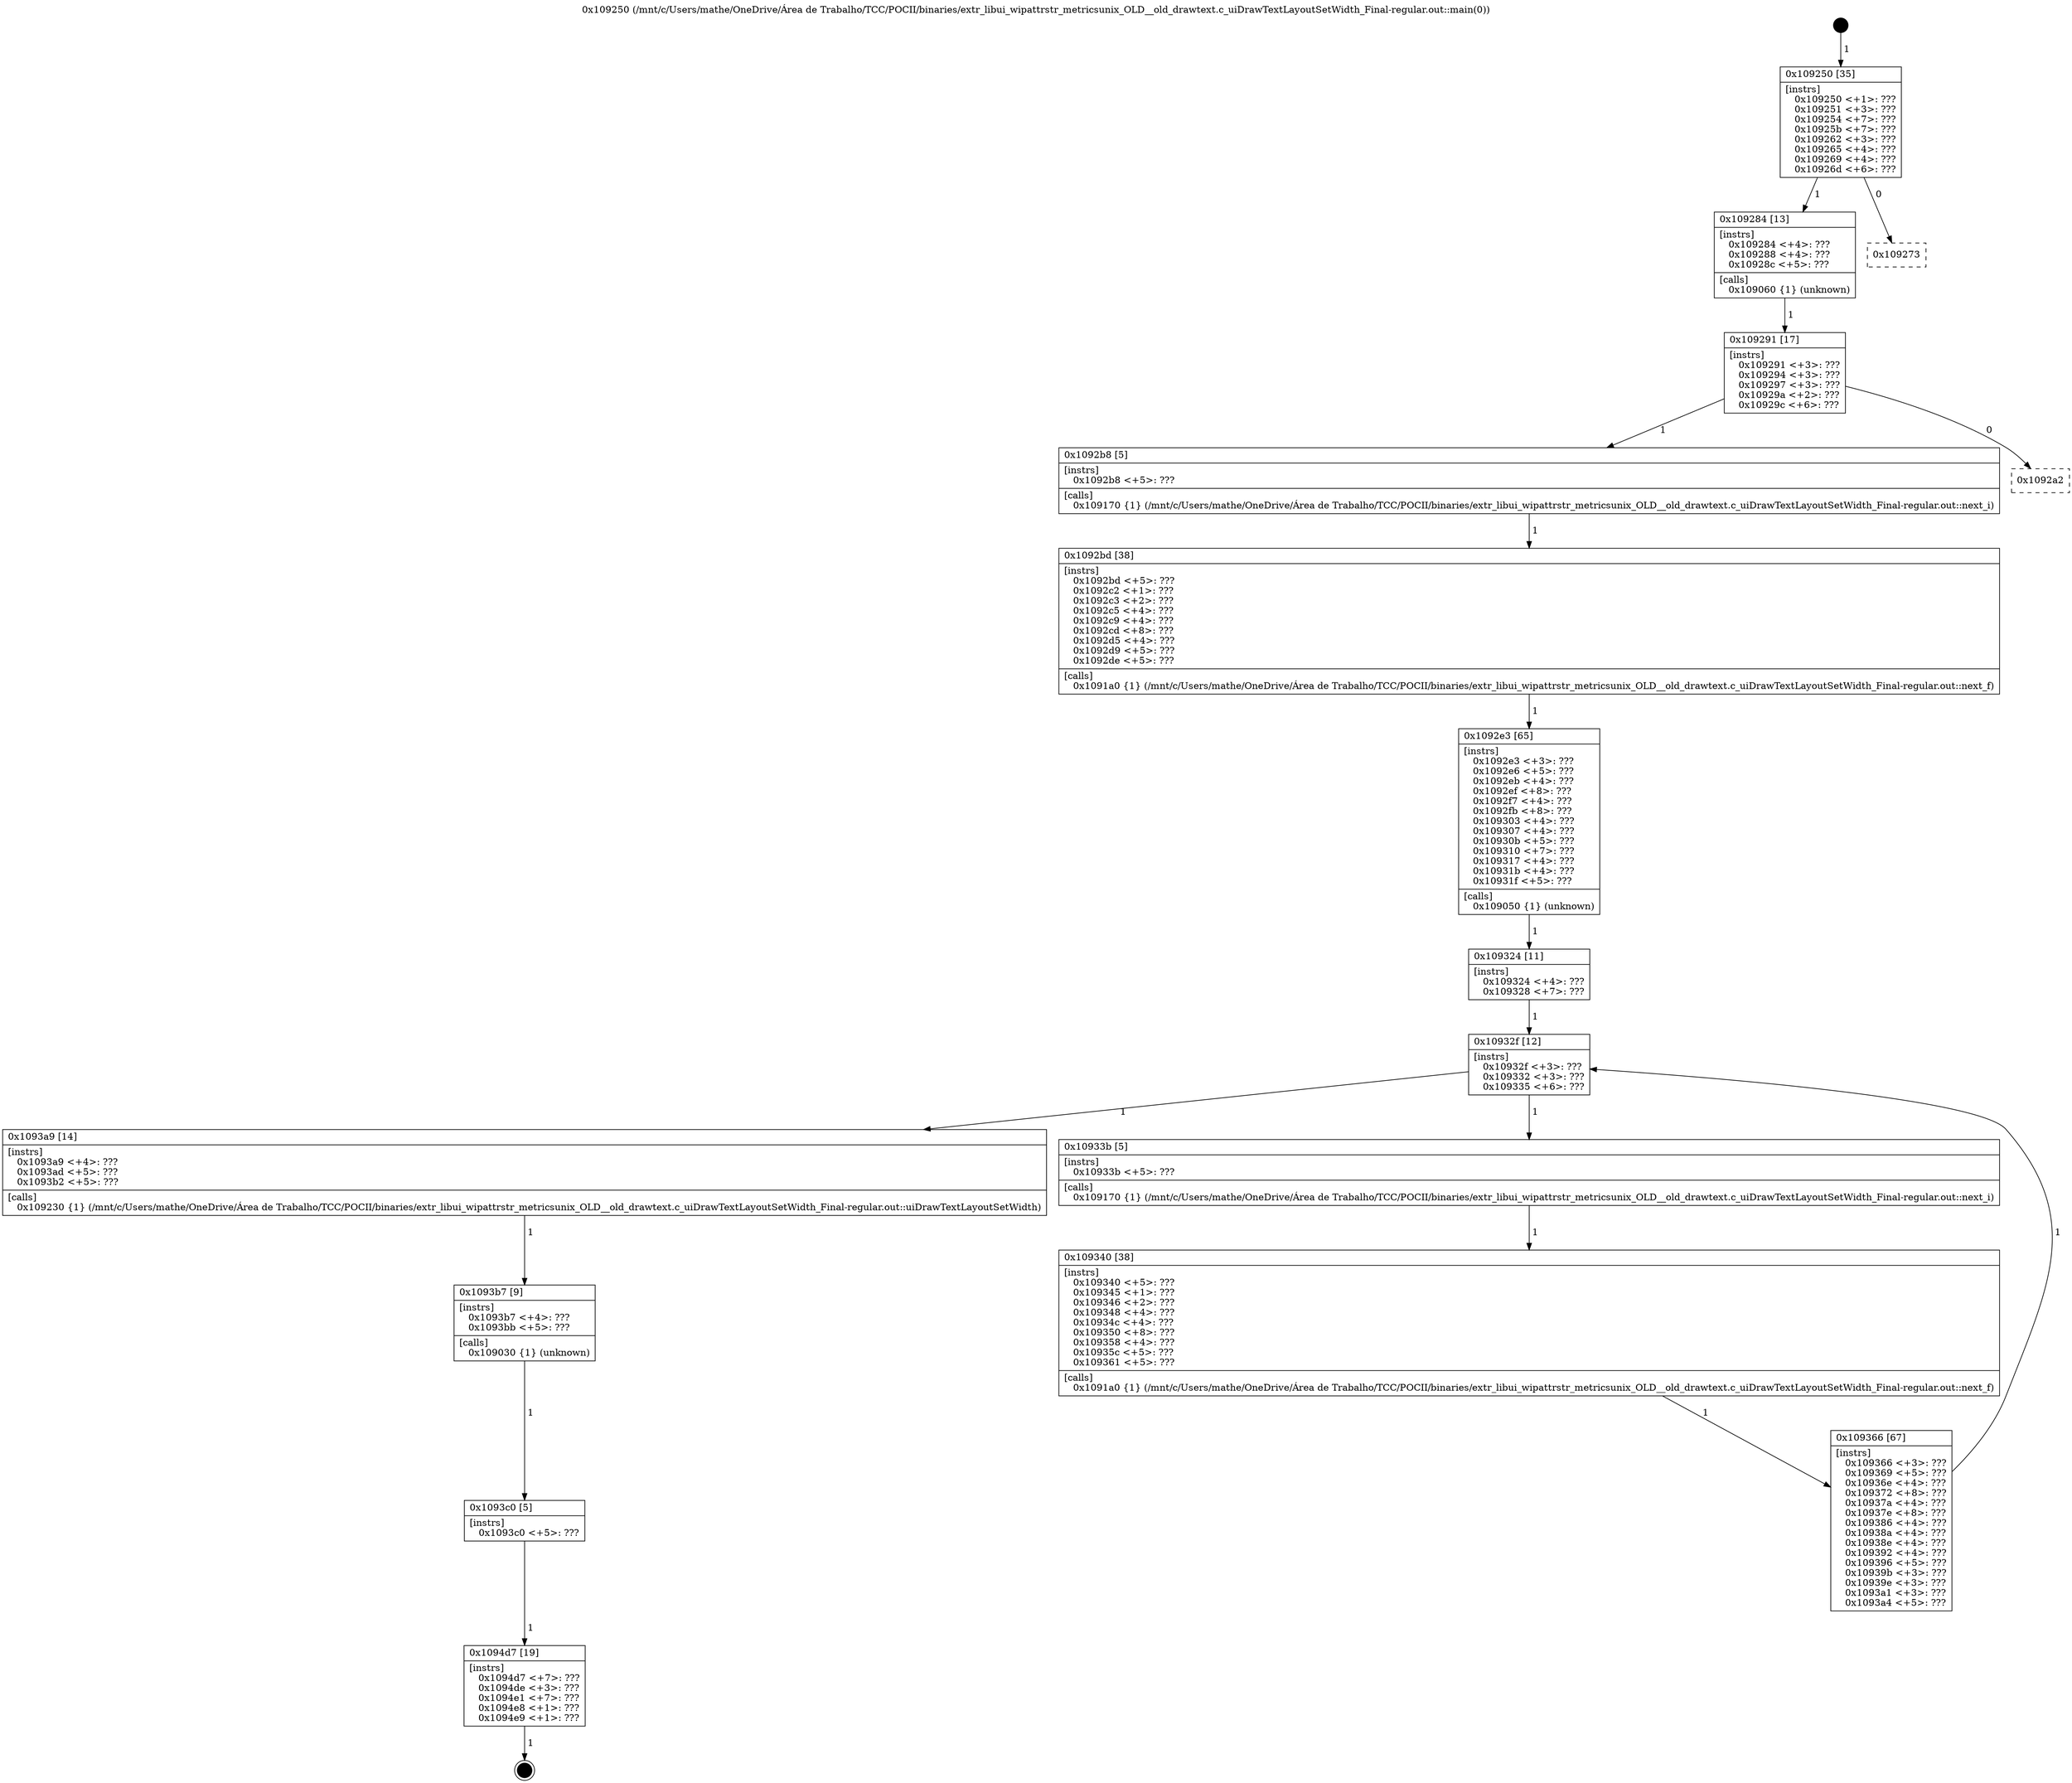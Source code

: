 digraph "0x109250" {
  label = "0x109250 (/mnt/c/Users/mathe/OneDrive/Área de Trabalho/TCC/POCII/binaries/extr_libui_wipattrstr_metricsunix_OLD__old_drawtext.c_uiDrawTextLayoutSetWidth_Final-regular.out::main(0))"
  labelloc = "t"
  node[shape=record]

  Entry [label="",width=0.3,height=0.3,shape=circle,fillcolor=black,style=filled]
  "0x109250" [label="{
     0x109250 [35]\l
     | [instrs]\l
     &nbsp;&nbsp;0x109250 \<+1\>: ???\l
     &nbsp;&nbsp;0x109251 \<+3\>: ???\l
     &nbsp;&nbsp;0x109254 \<+7\>: ???\l
     &nbsp;&nbsp;0x10925b \<+7\>: ???\l
     &nbsp;&nbsp;0x109262 \<+3\>: ???\l
     &nbsp;&nbsp;0x109265 \<+4\>: ???\l
     &nbsp;&nbsp;0x109269 \<+4\>: ???\l
     &nbsp;&nbsp;0x10926d \<+6\>: ???\l
  }"]
  "0x109284" [label="{
     0x109284 [13]\l
     | [instrs]\l
     &nbsp;&nbsp;0x109284 \<+4\>: ???\l
     &nbsp;&nbsp;0x109288 \<+4\>: ???\l
     &nbsp;&nbsp;0x10928c \<+5\>: ???\l
     | [calls]\l
     &nbsp;&nbsp;0x109060 \{1\} (unknown)\l
  }"]
  "0x109273" [label="{
     0x109273\l
  }", style=dashed]
  "0x109291" [label="{
     0x109291 [17]\l
     | [instrs]\l
     &nbsp;&nbsp;0x109291 \<+3\>: ???\l
     &nbsp;&nbsp;0x109294 \<+3\>: ???\l
     &nbsp;&nbsp;0x109297 \<+3\>: ???\l
     &nbsp;&nbsp;0x10929a \<+2\>: ???\l
     &nbsp;&nbsp;0x10929c \<+6\>: ???\l
  }"]
  "0x1092b8" [label="{
     0x1092b8 [5]\l
     | [instrs]\l
     &nbsp;&nbsp;0x1092b8 \<+5\>: ???\l
     | [calls]\l
     &nbsp;&nbsp;0x109170 \{1\} (/mnt/c/Users/mathe/OneDrive/Área de Trabalho/TCC/POCII/binaries/extr_libui_wipattrstr_metricsunix_OLD__old_drawtext.c_uiDrawTextLayoutSetWidth_Final-regular.out::next_i)\l
  }"]
  "0x1092a2" [label="{
     0x1092a2\l
  }", style=dashed]
  "0x1092bd" [label="{
     0x1092bd [38]\l
     | [instrs]\l
     &nbsp;&nbsp;0x1092bd \<+5\>: ???\l
     &nbsp;&nbsp;0x1092c2 \<+1\>: ???\l
     &nbsp;&nbsp;0x1092c3 \<+2\>: ???\l
     &nbsp;&nbsp;0x1092c5 \<+4\>: ???\l
     &nbsp;&nbsp;0x1092c9 \<+4\>: ???\l
     &nbsp;&nbsp;0x1092cd \<+8\>: ???\l
     &nbsp;&nbsp;0x1092d5 \<+4\>: ???\l
     &nbsp;&nbsp;0x1092d9 \<+5\>: ???\l
     &nbsp;&nbsp;0x1092de \<+5\>: ???\l
     | [calls]\l
     &nbsp;&nbsp;0x1091a0 \{1\} (/mnt/c/Users/mathe/OneDrive/Área de Trabalho/TCC/POCII/binaries/extr_libui_wipattrstr_metricsunix_OLD__old_drawtext.c_uiDrawTextLayoutSetWidth_Final-regular.out::next_f)\l
  }"]
  "0x1092e3" [label="{
     0x1092e3 [65]\l
     | [instrs]\l
     &nbsp;&nbsp;0x1092e3 \<+3\>: ???\l
     &nbsp;&nbsp;0x1092e6 \<+5\>: ???\l
     &nbsp;&nbsp;0x1092eb \<+4\>: ???\l
     &nbsp;&nbsp;0x1092ef \<+8\>: ???\l
     &nbsp;&nbsp;0x1092f7 \<+4\>: ???\l
     &nbsp;&nbsp;0x1092fb \<+8\>: ???\l
     &nbsp;&nbsp;0x109303 \<+4\>: ???\l
     &nbsp;&nbsp;0x109307 \<+4\>: ???\l
     &nbsp;&nbsp;0x10930b \<+5\>: ???\l
     &nbsp;&nbsp;0x109310 \<+7\>: ???\l
     &nbsp;&nbsp;0x109317 \<+4\>: ???\l
     &nbsp;&nbsp;0x10931b \<+4\>: ???\l
     &nbsp;&nbsp;0x10931f \<+5\>: ???\l
     | [calls]\l
     &nbsp;&nbsp;0x109050 \{1\} (unknown)\l
  }"]
  "0x10932f" [label="{
     0x10932f [12]\l
     | [instrs]\l
     &nbsp;&nbsp;0x10932f \<+3\>: ???\l
     &nbsp;&nbsp;0x109332 \<+3\>: ???\l
     &nbsp;&nbsp;0x109335 \<+6\>: ???\l
  }"]
  "0x1093a9" [label="{
     0x1093a9 [14]\l
     | [instrs]\l
     &nbsp;&nbsp;0x1093a9 \<+4\>: ???\l
     &nbsp;&nbsp;0x1093ad \<+5\>: ???\l
     &nbsp;&nbsp;0x1093b2 \<+5\>: ???\l
     | [calls]\l
     &nbsp;&nbsp;0x109230 \{1\} (/mnt/c/Users/mathe/OneDrive/Área de Trabalho/TCC/POCII/binaries/extr_libui_wipattrstr_metricsunix_OLD__old_drawtext.c_uiDrawTextLayoutSetWidth_Final-regular.out::uiDrawTextLayoutSetWidth)\l
  }"]
  "0x10933b" [label="{
     0x10933b [5]\l
     | [instrs]\l
     &nbsp;&nbsp;0x10933b \<+5\>: ???\l
     | [calls]\l
     &nbsp;&nbsp;0x109170 \{1\} (/mnt/c/Users/mathe/OneDrive/Área de Trabalho/TCC/POCII/binaries/extr_libui_wipattrstr_metricsunix_OLD__old_drawtext.c_uiDrawTextLayoutSetWidth_Final-regular.out::next_i)\l
  }"]
  "0x109340" [label="{
     0x109340 [38]\l
     | [instrs]\l
     &nbsp;&nbsp;0x109340 \<+5\>: ???\l
     &nbsp;&nbsp;0x109345 \<+1\>: ???\l
     &nbsp;&nbsp;0x109346 \<+2\>: ???\l
     &nbsp;&nbsp;0x109348 \<+4\>: ???\l
     &nbsp;&nbsp;0x10934c \<+4\>: ???\l
     &nbsp;&nbsp;0x109350 \<+8\>: ???\l
     &nbsp;&nbsp;0x109358 \<+4\>: ???\l
     &nbsp;&nbsp;0x10935c \<+5\>: ???\l
     &nbsp;&nbsp;0x109361 \<+5\>: ???\l
     | [calls]\l
     &nbsp;&nbsp;0x1091a0 \{1\} (/mnt/c/Users/mathe/OneDrive/Área de Trabalho/TCC/POCII/binaries/extr_libui_wipattrstr_metricsunix_OLD__old_drawtext.c_uiDrawTextLayoutSetWidth_Final-regular.out::next_f)\l
  }"]
  "0x109366" [label="{
     0x109366 [67]\l
     | [instrs]\l
     &nbsp;&nbsp;0x109366 \<+3\>: ???\l
     &nbsp;&nbsp;0x109369 \<+5\>: ???\l
     &nbsp;&nbsp;0x10936e \<+4\>: ???\l
     &nbsp;&nbsp;0x109372 \<+8\>: ???\l
     &nbsp;&nbsp;0x10937a \<+4\>: ???\l
     &nbsp;&nbsp;0x10937e \<+8\>: ???\l
     &nbsp;&nbsp;0x109386 \<+4\>: ???\l
     &nbsp;&nbsp;0x10938a \<+4\>: ???\l
     &nbsp;&nbsp;0x10938e \<+4\>: ???\l
     &nbsp;&nbsp;0x109392 \<+4\>: ???\l
     &nbsp;&nbsp;0x109396 \<+5\>: ???\l
     &nbsp;&nbsp;0x10939b \<+3\>: ???\l
     &nbsp;&nbsp;0x10939e \<+3\>: ???\l
     &nbsp;&nbsp;0x1093a1 \<+3\>: ???\l
     &nbsp;&nbsp;0x1093a4 \<+5\>: ???\l
  }"]
  "0x109324" [label="{
     0x109324 [11]\l
     | [instrs]\l
     &nbsp;&nbsp;0x109324 \<+4\>: ???\l
     &nbsp;&nbsp;0x109328 \<+7\>: ???\l
  }"]
  "0x1093b7" [label="{
     0x1093b7 [9]\l
     | [instrs]\l
     &nbsp;&nbsp;0x1093b7 \<+4\>: ???\l
     &nbsp;&nbsp;0x1093bb \<+5\>: ???\l
     | [calls]\l
     &nbsp;&nbsp;0x109030 \{1\} (unknown)\l
  }"]
  "0x1093c0" [label="{
     0x1093c0 [5]\l
     | [instrs]\l
     &nbsp;&nbsp;0x1093c0 \<+5\>: ???\l
  }"]
  "0x1094d7" [label="{
     0x1094d7 [19]\l
     | [instrs]\l
     &nbsp;&nbsp;0x1094d7 \<+7\>: ???\l
     &nbsp;&nbsp;0x1094de \<+3\>: ???\l
     &nbsp;&nbsp;0x1094e1 \<+7\>: ???\l
     &nbsp;&nbsp;0x1094e8 \<+1\>: ???\l
     &nbsp;&nbsp;0x1094e9 \<+1\>: ???\l
  }"]
  Exit [label="",width=0.3,height=0.3,shape=circle,fillcolor=black,style=filled,peripheries=2]
  Entry -> "0x109250" [label=" 1"]
  "0x109250" -> "0x109284" [label=" 1"]
  "0x109250" -> "0x109273" [label=" 0"]
  "0x109284" -> "0x109291" [label=" 1"]
  "0x109291" -> "0x1092b8" [label=" 1"]
  "0x109291" -> "0x1092a2" [label=" 0"]
  "0x1092b8" -> "0x1092bd" [label=" 1"]
  "0x1092bd" -> "0x1092e3" [label=" 1"]
  "0x1092e3" -> "0x109324" [label=" 1"]
  "0x10932f" -> "0x1093a9" [label=" 1"]
  "0x10932f" -> "0x10933b" [label=" 1"]
  "0x10933b" -> "0x109340" [label=" 1"]
  "0x109340" -> "0x109366" [label=" 1"]
  "0x109324" -> "0x10932f" [label=" 1"]
  "0x109366" -> "0x10932f" [label=" 1"]
  "0x1093a9" -> "0x1093b7" [label=" 1"]
  "0x1093b7" -> "0x1093c0" [label=" 1"]
  "0x1093c0" -> "0x1094d7" [label=" 1"]
  "0x1094d7" -> Exit [label=" 1"]
}
